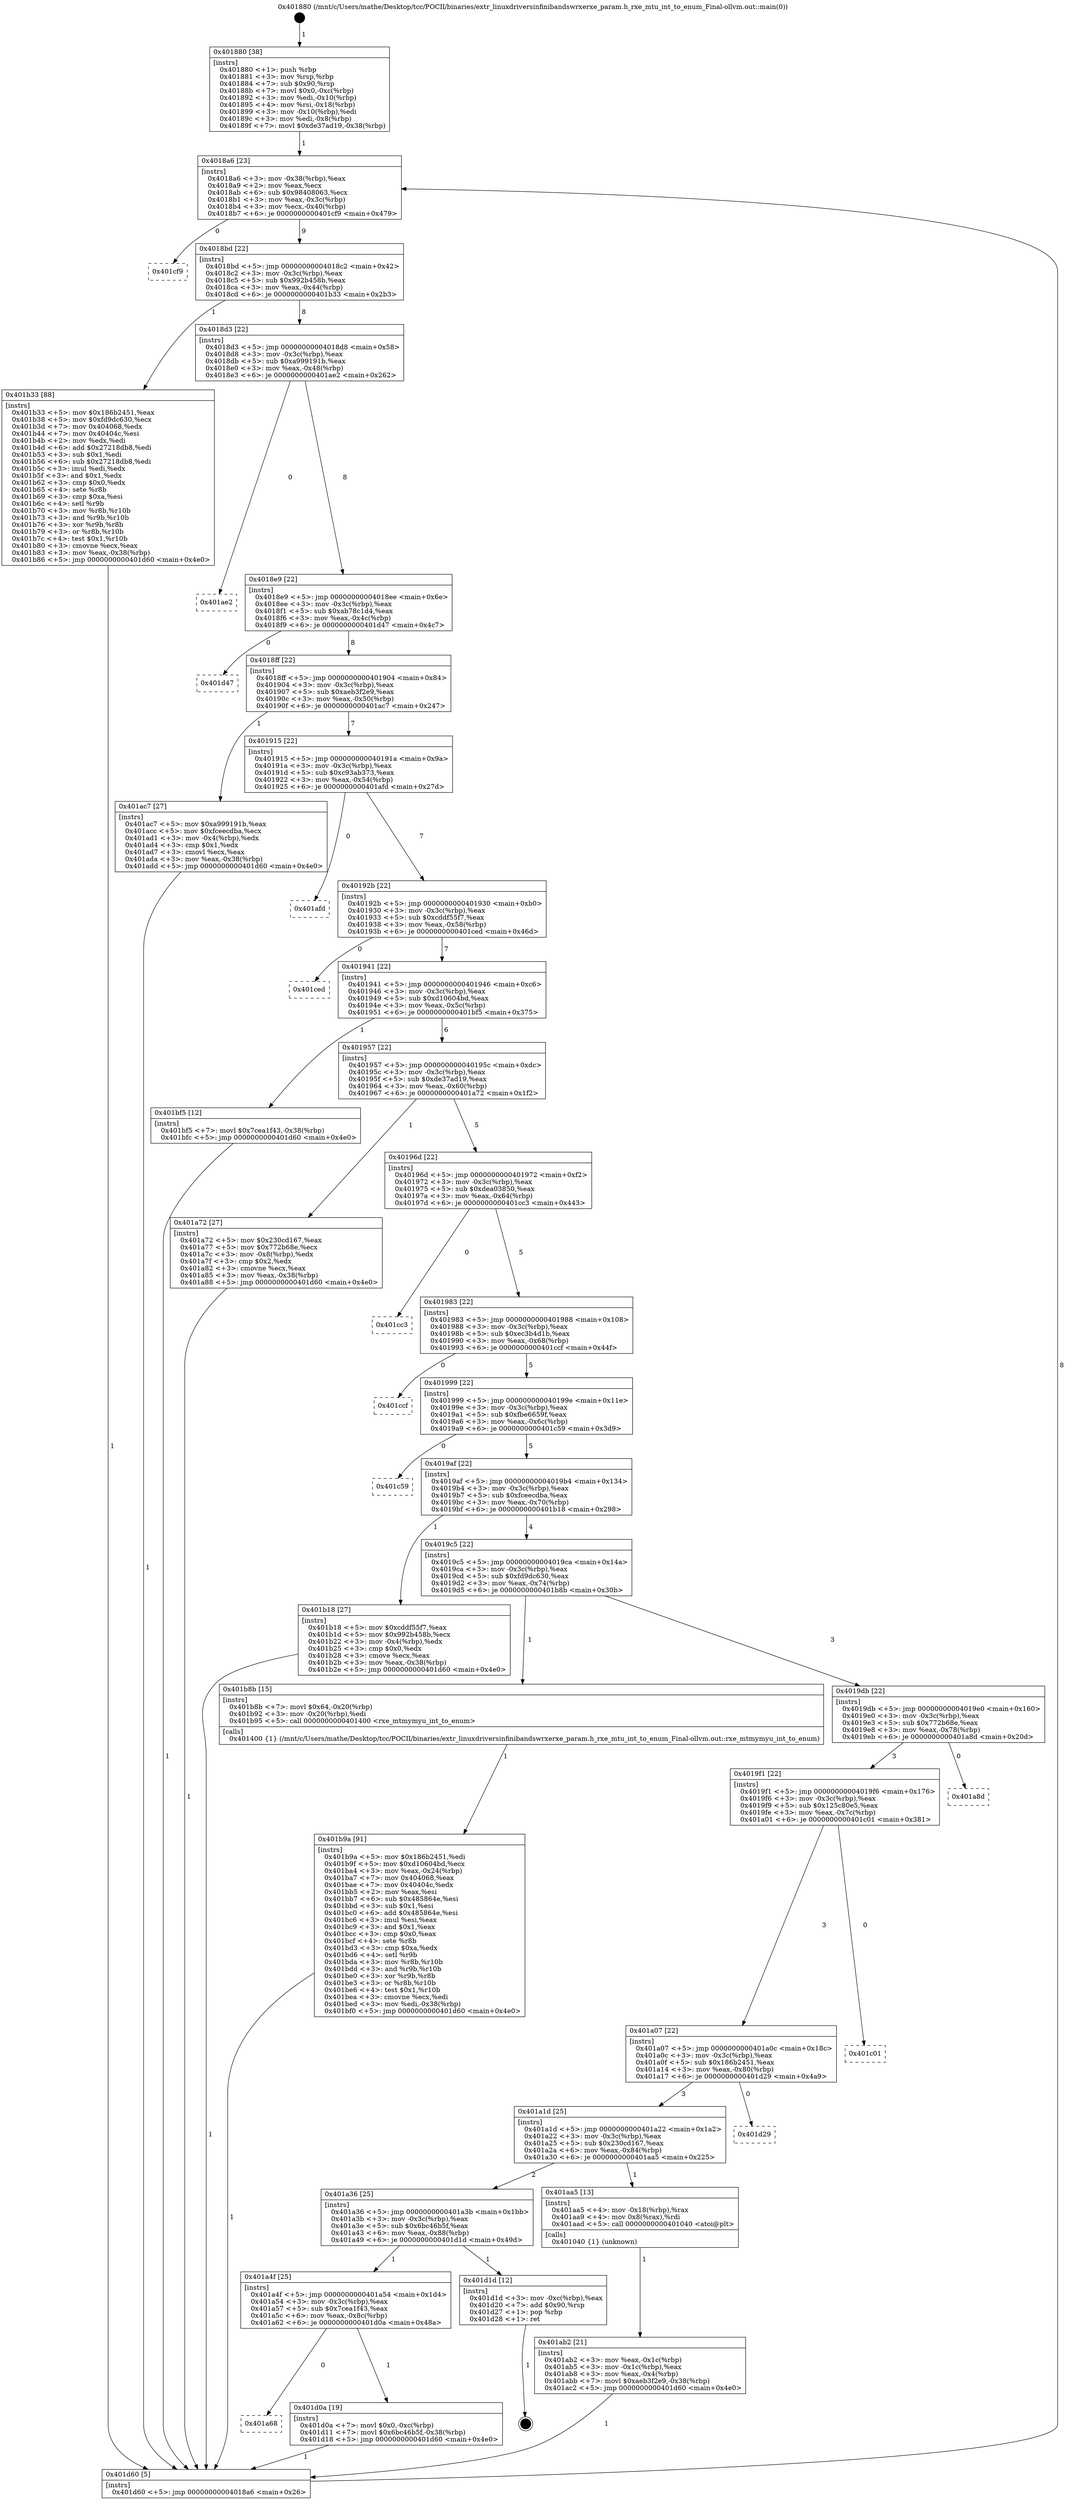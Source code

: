 digraph "0x401880" {
  label = "0x401880 (/mnt/c/Users/mathe/Desktop/tcc/POCII/binaries/extr_linuxdriversinfinibandswrxerxe_param.h_rxe_mtu_int_to_enum_Final-ollvm.out::main(0))"
  labelloc = "t"
  node[shape=record]

  Entry [label="",width=0.3,height=0.3,shape=circle,fillcolor=black,style=filled]
  "0x4018a6" [label="{
     0x4018a6 [23]\l
     | [instrs]\l
     &nbsp;&nbsp;0x4018a6 \<+3\>: mov -0x38(%rbp),%eax\l
     &nbsp;&nbsp;0x4018a9 \<+2\>: mov %eax,%ecx\l
     &nbsp;&nbsp;0x4018ab \<+6\>: sub $0x98408063,%ecx\l
     &nbsp;&nbsp;0x4018b1 \<+3\>: mov %eax,-0x3c(%rbp)\l
     &nbsp;&nbsp;0x4018b4 \<+3\>: mov %ecx,-0x40(%rbp)\l
     &nbsp;&nbsp;0x4018b7 \<+6\>: je 0000000000401cf9 \<main+0x479\>\l
  }"]
  "0x401cf9" [label="{
     0x401cf9\l
  }", style=dashed]
  "0x4018bd" [label="{
     0x4018bd [22]\l
     | [instrs]\l
     &nbsp;&nbsp;0x4018bd \<+5\>: jmp 00000000004018c2 \<main+0x42\>\l
     &nbsp;&nbsp;0x4018c2 \<+3\>: mov -0x3c(%rbp),%eax\l
     &nbsp;&nbsp;0x4018c5 \<+5\>: sub $0x992b458b,%eax\l
     &nbsp;&nbsp;0x4018ca \<+3\>: mov %eax,-0x44(%rbp)\l
     &nbsp;&nbsp;0x4018cd \<+6\>: je 0000000000401b33 \<main+0x2b3\>\l
  }"]
  Exit [label="",width=0.3,height=0.3,shape=circle,fillcolor=black,style=filled,peripheries=2]
  "0x401b33" [label="{
     0x401b33 [88]\l
     | [instrs]\l
     &nbsp;&nbsp;0x401b33 \<+5\>: mov $0x186b2451,%eax\l
     &nbsp;&nbsp;0x401b38 \<+5\>: mov $0xfd9dc630,%ecx\l
     &nbsp;&nbsp;0x401b3d \<+7\>: mov 0x404068,%edx\l
     &nbsp;&nbsp;0x401b44 \<+7\>: mov 0x40404c,%esi\l
     &nbsp;&nbsp;0x401b4b \<+2\>: mov %edx,%edi\l
     &nbsp;&nbsp;0x401b4d \<+6\>: add $0x27218db8,%edi\l
     &nbsp;&nbsp;0x401b53 \<+3\>: sub $0x1,%edi\l
     &nbsp;&nbsp;0x401b56 \<+6\>: sub $0x27218db8,%edi\l
     &nbsp;&nbsp;0x401b5c \<+3\>: imul %edi,%edx\l
     &nbsp;&nbsp;0x401b5f \<+3\>: and $0x1,%edx\l
     &nbsp;&nbsp;0x401b62 \<+3\>: cmp $0x0,%edx\l
     &nbsp;&nbsp;0x401b65 \<+4\>: sete %r8b\l
     &nbsp;&nbsp;0x401b69 \<+3\>: cmp $0xa,%esi\l
     &nbsp;&nbsp;0x401b6c \<+4\>: setl %r9b\l
     &nbsp;&nbsp;0x401b70 \<+3\>: mov %r8b,%r10b\l
     &nbsp;&nbsp;0x401b73 \<+3\>: and %r9b,%r10b\l
     &nbsp;&nbsp;0x401b76 \<+3\>: xor %r9b,%r8b\l
     &nbsp;&nbsp;0x401b79 \<+3\>: or %r8b,%r10b\l
     &nbsp;&nbsp;0x401b7c \<+4\>: test $0x1,%r10b\l
     &nbsp;&nbsp;0x401b80 \<+3\>: cmovne %ecx,%eax\l
     &nbsp;&nbsp;0x401b83 \<+3\>: mov %eax,-0x38(%rbp)\l
     &nbsp;&nbsp;0x401b86 \<+5\>: jmp 0000000000401d60 \<main+0x4e0\>\l
  }"]
  "0x4018d3" [label="{
     0x4018d3 [22]\l
     | [instrs]\l
     &nbsp;&nbsp;0x4018d3 \<+5\>: jmp 00000000004018d8 \<main+0x58\>\l
     &nbsp;&nbsp;0x4018d8 \<+3\>: mov -0x3c(%rbp),%eax\l
     &nbsp;&nbsp;0x4018db \<+5\>: sub $0xa999191b,%eax\l
     &nbsp;&nbsp;0x4018e0 \<+3\>: mov %eax,-0x48(%rbp)\l
     &nbsp;&nbsp;0x4018e3 \<+6\>: je 0000000000401ae2 \<main+0x262\>\l
  }"]
  "0x401a68" [label="{
     0x401a68\l
  }", style=dashed]
  "0x401ae2" [label="{
     0x401ae2\l
  }", style=dashed]
  "0x4018e9" [label="{
     0x4018e9 [22]\l
     | [instrs]\l
     &nbsp;&nbsp;0x4018e9 \<+5\>: jmp 00000000004018ee \<main+0x6e\>\l
     &nbsp;&nbsp;0x4018ee \<+3\>: mov -0x3c(%rbp),%eax\l
     &nbsp;&nbsp;0x4018f1 \<+5\>: sub $0xab78c1d4,%eax\l
     &nbsp;&nbsp;0x4018f6 \<+3\>: mov %eax,-0x4c(%rbp)\l
     &nbsp;&nbsp;0x4018f9 \<+6\>: je 0000000000401d47 \<main+0x4c7\>\l
  }"]
  "0x401d0a" [label="{
     0x401d0a [19]\l
     | [instrs]\l
     &nbsp;&nbsp;0x401d0a \<+7\>: movl $0x0,-0xc(%rbp)\l
     &nbsp;&nbsp;0x401d11 \<+7\>: movl $0x6bc46b5f,-0x38(%rbp)\l
     &nbsp;&nbsp;0x401d18 \<+5\>: jmp 0000000000401d60 \<main+0x4e0\>\l
  }"]
  "0x401d47" [label="{
     0x401d47\l
  }", style=dashed]
  "0x4018ff" [label="{
     0x4018ff [22]\l
     | [instrs]\l
     &nbsp;&nbsp;0x4018ff \<+5\>: jmp 0000000000401904 \<main+0x84\>\l
     &nbsp;&nbsp;0x401904 \<+3\>: mov -0x3c(%rbp),%eax\l
     &nbsp;&nbsp;0x401907 \<+5\>: sub $0xaeb3f2e9,%eax\l
     &nbsp;&nbsp;0x40190c \<+3\>: mov %eax,-0x50(%rbp)\l
     &nbsp;&nbsp;0x40190f \<+6\>: je 0000000000401ac7 \<main+0x247\>\l
  }"]
  "0x401a4f" [label="{
     0x401a4f [25]\l
     | [instrs]\l
     &nbsp;&nbsp;0x401a4f \<+5\>: jmp 0000000000401a54 \<main+0x1d4\>\l
     &nbsp;&nbsp;0x401a54 \<+3\>: mov -0x3c(%rbp),%eax\l
     &nbsp;&nbsp;0x401a57 \<+5\>: sub $0x7cea1f43,%eax\l
     &nbsp;&nbsp;0x401a5c \<+6\>: mov %eax,-0x8c(%rbp)\l
     &nbsp;&nbsp;0x401a62 \<+6\>: je 0000000000401d0a \<main+0x48a\>\l
  }"]
  "0x401ac7" [label="{
     0x401ac7 [27]\l
     | [instrs]\l
     &nbsp;&nbsp;0x401ac7 \<+5\>: mov $0xa999191b,%eax\l
     &nbsp;&nbsp;0x401acc \<+5\>: mov $0xfceecdba,%ecx\l
     &nbsp;&nbsp;0x401ad1 \<+3\>: mov -0x4(%rbp),%edx\l
     &nbsp;&nbsp;0x401ad4 \<+3\>: cmp $0x1,%edx\l
     &nbsp;&nbsp;0x401ad7 \<+3\>: cmovl %ecx,%eax\l
     &nbsp;&nbsp;0x401ada \<+3\>: mov %eax,-0x38(%rbp)\l
     &nbsp;&nbsp;0x401add \<+5\>: jmp 0000000000401d60 \<main+0x4e0\>\l
  }"]
  "0x401915" [label="{
     0x401915 [22]\l
     | [instrs]\l
     &nbsp;&nbsp;0x401915 \<+5\>: jmp 000000000040191a \<main+0x9a\>\l
     &nbsp;&nbsp;0x40191a \<+3\>: mov -0x3c(%rbp),%eax\l
     &nbsp;&nbsp;0x40191d \<+5\>: sub $0xc93ab373,%eax\l
     &nbsp;&nbsp;0x401922 \<+3\>: mov %eax,-0x54(%rbp)\l
     &nbsp;&nbsp;0x401925 \<+6\>: je 0000000000401afd \<main+0x27d\>\l
  }"]
  "0x401d1d" [label="{
     0x401d1d [12]\l
     | [instrs]\l
     &nbsp;&nbsp;0x401d1d \<+3\>: mov -0xc(%rbp),%eax\l
     &nbsp;&nbsp;0x401d20 \<+7\>: add $0x90,%rsp\l
     &nbsp;&nbsp;0x401d27 \<+1\>: pop %rbp\l
     &nbsp;&nbsp;0x401d28 \<+1\>: ret\l
  }"]
  "0x401afd" [label="{
     0x401afd\l
  }", style=dashed]
  "0x40192b" [label="{
     0x40192b [22]\l
     | [instrs]\l
     &nbsp;&nbsp;0x40192b \<+5\>: jmp 0000000000401930 \<main+0xb0\>\l
     &nbsp;&nbsp;0x401930 \<+3\>: mov -0x3c(%rbp),%eax\l
     &nbsp;&nbsp;0x401933 \<+5\>: sub $0xcddf55f7,%eax\l
     &nbsp;&nbsp;0x401938 \<+3\>: mov %eax,-0x58(%rbp)\l
     &nbsp;&nbsp;0x40193b \<+6\>: je 0000000000401ced \<main+0x46d\>\l
  }"]
  "0x401b9a" [label="{
     0x401b9a [91]\l
     | [instrs]\l
     &nbsp;&nbsp;0x401b9a \<+5\>: mov $0x186b2451,%edi\l
     &nbsp;&nbsp;0x401b9f \<+5\>: mov $0xd10604bd,%ecx\l
     &nbsp;&nbsp;0x401ba4 \<+3\>: mov %eax,-0x24(%rbp)\l
     &nbsp;&nbsp;0x401ba7 \<+7\>: mov 0x404068,%eax\l
     &nbsp;&nbsp;0x401bae \<+7\>: mov 0x40404c,%edx\l
     &nbsp;&nbsp;0x401bb5 \<+2\>: mov %eax,%esi\l
     &nbsp;&nbsp;0x401bb7 \<+6\>: sub $0x485864e,%esi\l
     &nbsp;&nbsp;0x401bbd \<+3\>: sub $0x1,%esi\l
     &nbsp;&nbsp;0x401bc0 \<+6\>: add $0x485864e,%esi\l
     &nbsp;&nbsp;0x401bc6 \<+3\>: imul %esi,%eax\l
     &nbsp;&nbsp;0x401bc9 \<+3\>: and $0x1,%eax\l
     &nbsp;&nbsp;0x401bcc \<+3\>: cmp $0x0,%eax\l
     &nbsp;&nbsp;0x401bcf \<+4\>: sete %r8b\l
     &nbsp;&nbsp;0x401bd3 \<+3\>: cmp $0xa,%edx\l
     &nbsp;&nbsp;0x401bd6 \<+4\>: setl %r9b\l
     &nbsp;&nbsp;0x401bda \<+3\>: mov %r8b,%r10b\l
     &nbsp;&nbsp;0x401bdd \<+3\>: and %r9b,%r10b\l
     &nbsp;&nbsp;0x401be0 \<+3\>: xor %r9b,%r8b\l
     &nbsp;&nbsp;0x401be3 \<+3\>: or %r8b,%r10b\l
     &nbsp;&nbsp;0x401be6 \<+4\>: test $0x1,%r10b\l
     &nbsp;&nbsp;0x401bea \<+3\>: cmovne %ecx,%edi\l
     &nbsp;&nbsp;0x401bed \<+3\>: mov %edi,-0x38(%rbp)\l
     &nbsp;&nbsp;0x401bf0 \<+5\>: jmp 0000000000401d60 \<main+0x4e0\>\l
  }"]
  "0x401ced" [label="{
     0x401ced\l
  }", style=dashed]
  "0x401941" [label="{
     0x401941 [22]\l
     | [instrs]\l
     &nbsp;&nbsp;0x401941 \<+5\>: jmp 0000000000401946 \<main+0xc6\>\l
     &nbsp;&nbsp;0x401946 \<+3\>: mov -0x3c(%rbp),%eax\l
     &nbsp;&nbsp;0x401949 \<+5\>: sub $0xd10604bd,%eax\l
     &nbsp;&nbsp;0x40194e \<+3\>: mov %eax,-0x5c(%rbp)\l
     &nbsp;&nbsp;0x401951 \<+6\>: je 0000000000401bf5 \<main+0x375\>\l
  }"]
  "0x401ab2" [label="{
     0x401ab2 [21]\l
     | [instrs]\l
     &nbsp;&nbsp;0x401ab2 \<+3\>: mov %eax,-0x1c(%rbp)\l
     &nbsp;&nbsp;0x401ab5 \<+3\>: mov -0x1c(%rbp),%eax\l
     &nbsp;&nbsp;0x401ab8 \<+3\>: mov %eax,-0x4(%rbp)\l
     &nbsp;&nbsp;0x401abb \<+7\>: movl $0xaeb3f2e9,-0x38(%rbp)\l
     &nbsp;&nbsp;0x401ac2 \<+5\>: jmp 0000000000401d60 \<main+0x4e0\>\l
  }"]
  "0x401bf5" [label="{
     0x401bf5 [12]\l
     | [instrs]\l
     &nbsp;&nbsp;0x401bf5 \<+7\>: movl $0x7cea1f43,-0x38(%rbp)\l
     &nbsp;&nbsp;0x401bfc \<+5\>: jmp 0000000000401d60 \<main+0x4e0\>\l
  }"]
  "0x401957" [label="{
     0x401957 [22]\l
     | [instrs]\l
     &nbsp;&nbsp;0x401957 \<+5\>: jmp 000000000040195c \<main+0xdc\>\l
     &nbsp;&nbsp;0x40195c \<+3\>: mov -0x3c(%rbp),%eax\l
     &nbsp;&nbsp;0x40195f \<+5\>: sub $0xde37ad19,%eax\l
     &nbsp;&nbsp;0x401964 \<+3\>: mov %eax,-0x60(%rbp)\l
     &nbsp;&nbsp;0x401967 \<+6\>: je 0000000000401a72 \<main+0x1f2\>\l
  }"]
  "0x401a36" [label="{
     0x401a36 [25]\l
     | [instrs]\l
     &nbsp;&nbsp;0x401a36 \<+5\>: jmp 0000000000401a3b \<main+0x1bb\>\l
     &nbsp;&nbsp;0x401a3b \<+3\>: mov -0x3c(%rbp),%eax\l
     &nbsp;&nbsp;0x401a3e \<+5\>: sub $0x6bc46b5f,%eax\l
     &nbsp;&nbsp;0x401a43 \<+6\>: mov %eax,-0x88(%rbp)\l
     &nbsp;&nbsp;0x401a49 \<+6\>: je 0000000000401d1d \<main+0x49d\>\l
  }"]
  "0x401a72" [label="{
     0x401a72 [27]\l
     | [instrs]\l
     &nbsp;&nbsp;0x401a72 \<+5\>: mov $0x230cd167,%eax\l
     &nbsp;&nbsp;0x401a77 \<+5\>: mov $0x772b68e,%ecx\l
     &nbsp;&nbsp;0x401a7c \<+3\>: mov -0x8(%rbp),%edx\l
     &nbsp;&nbsp;0x401a7f \<+3\>: cmp $0x2,%edx\l
     &nbsp;&nbsp;0x401a82 \<+3\>: cmovne %ecx,%eax\l
     &nbsp;&nbsp;0x401a85 \<+3\>: mov %eax,-0x38(%rbp)\l
     &nbsp;&nbsp;0x401a88 \<+5\>: jmp 0000000000401d60 \<main+0x4e0\>\l
  }"]
  "0x40196d" [label="{
     0x40196d [22]\l
     | [instrs]\l
     &nbsp;&nbsp;0x40196d \<+5\>: jmp 0000000000401972 \<main+0xf2\>\l
     &nbsp;&nbsp;0x401972 \<+3\>: mov -0x3c(%rbp),%eax\l
     &nbsp;&nbsp;0x401975 \<+5\>: sub $0xdea03850,%eax\l
     &nbsp;&nbsp;0x40197a \<+3\>: mov %eax,-0x64(%rbp)\l
     &nbsp;&nbsp;0x40197d \<+6\>: je 0000000000401cc3 \<main+0x443\>\l
  }"]
  "0x401d60" [label="{
     0x401d60 [5]\l
     | [instrs]\l
     &nbsp;&nbsp;0x401d60 \<+5\>: jmp 00000000004018a6 \<main+0x26\>\l
  }"]
  "0x401880" [label="{
     0x401880 [38]\l
     | [instrs]\l
     &nbsp;&nbsp;0x401880 \<+1\>: push %rbp\l
     &nbsp;&nbsp;0x401881 \<+3\>: mov %rsp,%rbp\l
     &nbsp;&nbsp;0x401884 \<+7\>: sub $0x90,%rsp\l
     &nbsp;&nbsp;0x40188b \<+7\>: movl $0x0,-0xc(%rbp)\l
     &nbsp;&nbsp;0x401892 \<+3\>: mov %edi,-0x10(%rbp)\l
     &nbsp;&nbsp;0x401895 \<+4\>: mov %rsi,-0x18(%rbp)\l
     &nbsp;&nbsp;0x401899 \<+3\>: mov -0x10(%rbp),%edi\l
     &nbsp;&nbsp;0x40189c \<+3\>: mov %edi,-0x8(%rbp)\l
     &nbsp;&nbsp;0x40189f \<+7\>: movl $0xde37ad19,-0x38(%rbp)\l
  }"]
  "0x401aa5" [label="{
     0x401aa5 [13]\l
     | [instrs]\l
     &nbsp;&nbsp;0x401aa5 \<+4\>: mov -0x18(%rbp),%rax\l
     &nbsp;&nbsp;0x401aa9 \<+4\>: mov 0x8(%rax),%rdi\l
     &nbsp;&nbsp;0x401aad \<+5\>: call 0000000000401040 \<atoi@plt\>\l
     | [calls]\l
     &nbsp;&nbsp;0x401040 \{1\} (unknown)\l
  }"]
  "0x401cc3" [label="{
     0x401cc3\l
  }", style=dashed]
  "0x401983" [label="{
     0x401983 [22]\l
     | [instrs]\l
     &nbsp;&nbsp;0x401983 \<+5\>: jmp 0000000000401988 \<main+0x108\>\l
     &nbsp;&nbsp;0x401988 \<+3\>: mov -0x3c(%rbp),%eax\l
     &nbsp;&nbsp;0x40198b \<+5\>: sub $0xec3b4d1b,%eax\l
     &nbsp;&nbsp;0x401990 \<+3\>: mov %eax,-0x68(%rbp)\l
     &nbsp;&nbsp;0x401993 \<+6\>: je 0000000000401ccf \<main+0x44f\>\l
  }"]
  "0x401a1d" [label="{
     0x401a1d [25]\l
     | [instrs]\l
     &nbsp;&nbsp;0x401a1d \<+5\>: jmp 0000000000401a22 \<main+0x1a2\>\l
     &nbsp;&nbsp;0x401a22 \<+3\>: mov -0x3c(%rbp),%eax\l
     &nbsp;&nbsp;0x401a25 \<+5\>: sub $0x230cd167,%eax\l
     &nbsp;&nbsp;0x401a2a \<+6\>: mov %eax,-0x84(%rbp)\l
     &nbsp;&nbsp;0x401a30 \<+6\>: je 0000000000401aa5 \<main+0x225\>\l
  }"]
  "0x401ccf" [label="{
     0x401ccf\l
  }", style=dashed]
  "0x401999" [label="{
     0x401999 [22]\l
     | [instrs]\l
     &nbsp;&nbsp;0x401999 \<+5\>: jmp 000000000040199e \<main+0x11e\>\l
     &nbsp;&nbsp;0x40199e \<+3\>: mov -0x3c(%rbp),%eax\l
     &nbsp;&nbsp;0x4019a1 \<+5\>: sub $0xfbe6659f,%eax\l
     &nbsp;&nbsp;0x4019a6 \<+3\>: mov %eax,-0x6c(%rbp)\l
     &nbsp;&nbsp;0x4019a9 \<+6\>: je 0000000000401c59 \<main+0x3d9\>\l
  }"]
  "0x401d29" [label="{
     0x401d29\l
  }", style=dashed]
  "0x401c59" [label="{
     0x401c59\l
  }", style=dashed]
  "0x4019af" [label="{
     0x4019af [22]\l
     | [instrs]\l
     &nbsp;&nbsp;0x4019af \<+5\>: jmp 00000000004019b4 \<main+0x134\>\l
     &nbsp;&nbsp;0x4019b4 \<+3\>: mov -0x3c(%rbp),%eax\l
     &nbsp;&nbsp;0x4019b7 \<+5\>: sub $0xfceecdba,%eax\l
     &nbsp;&nbsp;0x4019bc \<+3\>: mov %eax,-0x70(%rbp)\l
     &nbsp;&nbsp;0x4019bf \<+6\>: je 0000000000401b18 \<main+0x298\>\l
  }"]
  "0x401a07" [label="{
     0x401a07 [22]\l
     | [instrs]\l
     &nbsp;&nbsp;0x401a07 \<+5\>: jmp 0000000000401a0c \<main+0x18c\>\l
     &nbsp;&nbsp;0x401a0c \<+3\>: mov -0x3c(%rbp),%eax\l
     &nbsp;&nbsp;0x401a0f \<+5\>: sub $0x186b2451,%eax\l
     &nbsp;&nbsp;0x401a14 \<+3\>: mov %eax,-0x80(%rbp)\l
     &nbsp;&nbsp;0x401a17 \<+6\>: je 0000000000401d29 \<main+0x4a9\>\l
  }"]
  "0x401b18" [label="{
     0x401b18 [27]\l
     | [instrs]\l
     &nbsp;&nbsp;0x401b18 \<+5\>: mov $0xcddf55f7,%eax\l
     &nbsp;&nbsp;0x401b1d \<+5\>: mov $0x992b458b,%ecx\l
     &nbsp;&nbsp;0x401b22 \<+3\>: mov -0x4(%rbp),%edx\l
     &nbsp;&nbsp;0x401b25 \<+3\>: cmp $0x0,%edx\l
     &nbsp;&nbsp;0x401b28 \<+3\>: cmove %ecx,%eax\l
     &nbsp;&nbsp;0x401b2b \<+3\>: mov %eax,-0x38(%rbp)\l
     &nbsp;&nbsp;0x401b2e \<+5\>: jmp 0000000000401d60 \<main+0x4e0\>\l
  }"]
  "0x4019c5" [label="{
     0x4019c5 [22]\l
     | [instrs]\l
     &nbsp;&nbsp;0x4019c5 \<+5\>: jmp 00000000004019ca \<main+0x14a\>\l
     &nbsp;&nbsp;0x4019ca \<+3\>: mov -0x3c(%rbp),%eax\l
     &nbsp;&nbsp;0x4019cd \<+5\>: sub $0xfd9dc630,%eax\l
     &nbsp;&nbsp;0x4019d2 \<+3\>: mov %eax,-0x74(%rbp)\l
     &nbsp;&nbsp;0x4019d5 \<+6\>: je 0000000000401b8b \<main+0x30b\>\l
  }"]
  "0x401c01" [label="{
     0x401c01\l
  }", style=dashed]
  "0x401b8b" [label="{
     0x401b8b [15]\l
     | [instrs]\l
     &nbsp;&nbsp;0x401b8b \<+7\>: movl $0x64,-0x20(%rbp)\l
     &nbsp;&nbsp;0x401b92 \<+3\>: mov -0x20(%rbp),%edi\l
     &nbsp;&nbsp;0x401b95 \<+5\>: call 0000000000401400 \<rxe_mtmymyu_int_to_enum\>\l
     | [calls]\l
     &nbsp;&nbsp;0x401400 \{1\} (/mnt/c/Users/mathe/Desktop/tcc/POCII/binaries/extr_linuxdriversinfinibandswrxerxe_param.h_rxe_mtu_int_to_enum_Final-ollvm.out::rxe_mtmymyu_int_to_enum)\l
  }"]
  "0x4019db" [label="{
     0x4019db [22]\l
     | [instrs]\l
     &nbsp;&nbsp;0x4019db \<+5\>: jmp 00000000004019e0 \<main+0x160\>\l
     &nbsp;&nbsp;0x4019e0 \<+3\>: mov -0x3c(%rbp),%eax\l
     &nbsp;&nbsp;0x4019e3 \<+5\>: sub $0x772b68e,%eax\l
     &nbsp;&nbsp;0x4019e8 \<+3\>: mov %eax,-0x78(%rbp)\l
     &nbsp;&nbsp;0x4019eb \<+6\>: je 0000000000401a8d \<main+0x20d\>\l
  }"]
  "0x4019f1" [label="{
     0x4019f1 [22]\l
     | [instrs]\l
     &nbsp;&nbsp;0x4019f1 \<+5\>: jmp 00000000004019f6 \<main+0x176\>\l
     &nbsp;&nbsp;0x4019f6 \<+3\>: mov -0x3c(%rbp),%eax\l
     &nbsp;&nbsp;0x4019f9 \<+5\>: sub $0x125c80e5,%eax\l
     &nbsp;&nbsp;0x4019fe \<+3\>: mov %eax,-0x7c(%rbp)\l
     &nbsp;&nbsp;0x401a01 \<+6\>: je 0000000000401c01 \<main+0x381\>\l
  }"]
  "0x401a8d" [label="{
     0x401a8d\l
  }", style=dashed]
  Entry -> "0x401880" [label=" 1"]
  "0x4018a6" -> "0x401cf9" [label=" 0"]
  "0x4018a6" -> "0x4018bd" [label=" 9"]
  "0x401d1d" -> Exit [label=" 1"]
  "0x4018bd" -> "0x401b33" [label=" 1"]
  "0x4018bd" -> "0x4018d3" [label=" 8"]
  "0x401d0a" -> "0x401d60" [label=" 1"]
  "0x4018d3" -> "0x401ae2" [label=" 0"]
  "0x4018d3" -> "0x4018e9" [label=" 8"]
  "0x401a4f" -> "0x401a68" [label=" 0"]
  "0x4018e9" -> "0x401d47" [label=" 0"]
  "0x4018e9" -> "0x4018ff" [label=" 8"]
  "0x401a4f" -> "0x401d0a" [label=" 1"]
  "0x4018ff" -> "0x401ac7" [label=" 1"]
  "0x4018ff" -> "0x401915" [label=" 7"]
  "0x401a36" -> "0x401a4f" [label=" 1"]
  "0x401915" -> "0x401afd" [label=" 0"]
  "0x401915" -> "0x40192b" [label=" 7"]
  "0x401a36" -> "0x401d1d" [label=" 1"]
  "0x40192b" -> "0x401ced" [label=" 0"]
  "0x40192b" -> "0x401941" [label=" 7"]
  "0x401bf5" -> "0x401d60" [label=" 1"]
  "0x401941" -> "0x401bf5" [label=" 1"]
  "0x401941" -> "0x401957" [label=" 6"]
  "0x401b9a" -> "0x401d60" [label=" 1"]
  "0x401957" -> "0x401a72" [label=" 1"]
  "0x401957" -> "0x40196d" [label=" 5"]
  "0x401a72" -> "0x401d60" [label=" 1"]
  "0x401880" -> "0x4018a6" [label=" 1"]
  "0x401d60" -> "0x4018a6" [label=" 8"]
  "0x401b8b" -> "0x401b9a" [label=" 1"]
  "0x40196d" -> "0x401cc3" [label=" 0"]
  "0x40196d" -> "0x401983" [label=" 5"]
  "0x401b33" -> "0x401d60" [label=" 1"]
  "0x401983" -> "0x401ccf" [label=" 0"]
  "0x401983" -> "0x401999" [label=" 5"]
  "0x401ac7" -> "0x401d60" [label=" 1"]
  "0x401999" -> "0x401c59" [label=" 0"]
  "0x401999" -> "0x4019af" [label=" 5"]
  "0x401ab2" -> "0x401d60" [label=" 1"]
  "0x4019af" -> "0x401b18" [label=" 1"]
  "0x4019af" -> "0x4019c5" [label=" 4"]
  "0x401a1d" -> "0x401a36" [label=" 2"]
  "0x4019c5" -> "0x401b8b" [label=" 1"]
  "0x4019c5" -> "0x4019db" [label=" 3"]
  "0x401a1d" -> "0x401aa5" [label=" 1"]
  "0x4019db" -> "0x401a8d" [label=" 0"]
  "0x4019db" -> "0x4019f1" [label=" 3"]
  "0x401b18" -> "0x401d60" [label=" 1"]
  "0x4019f1" -> "0x401c01" [label=" 0"]
  "0x4019f1" -> "0x401a07" [label=" 3"]
  "0x401aa5" -> "0x401ab2" [label=" 1"]
  "0x401a07" -> "0x401d29" [label=" 0"]
  "0x401a07" -> "0x401a1d" [label=" 3"]
}
